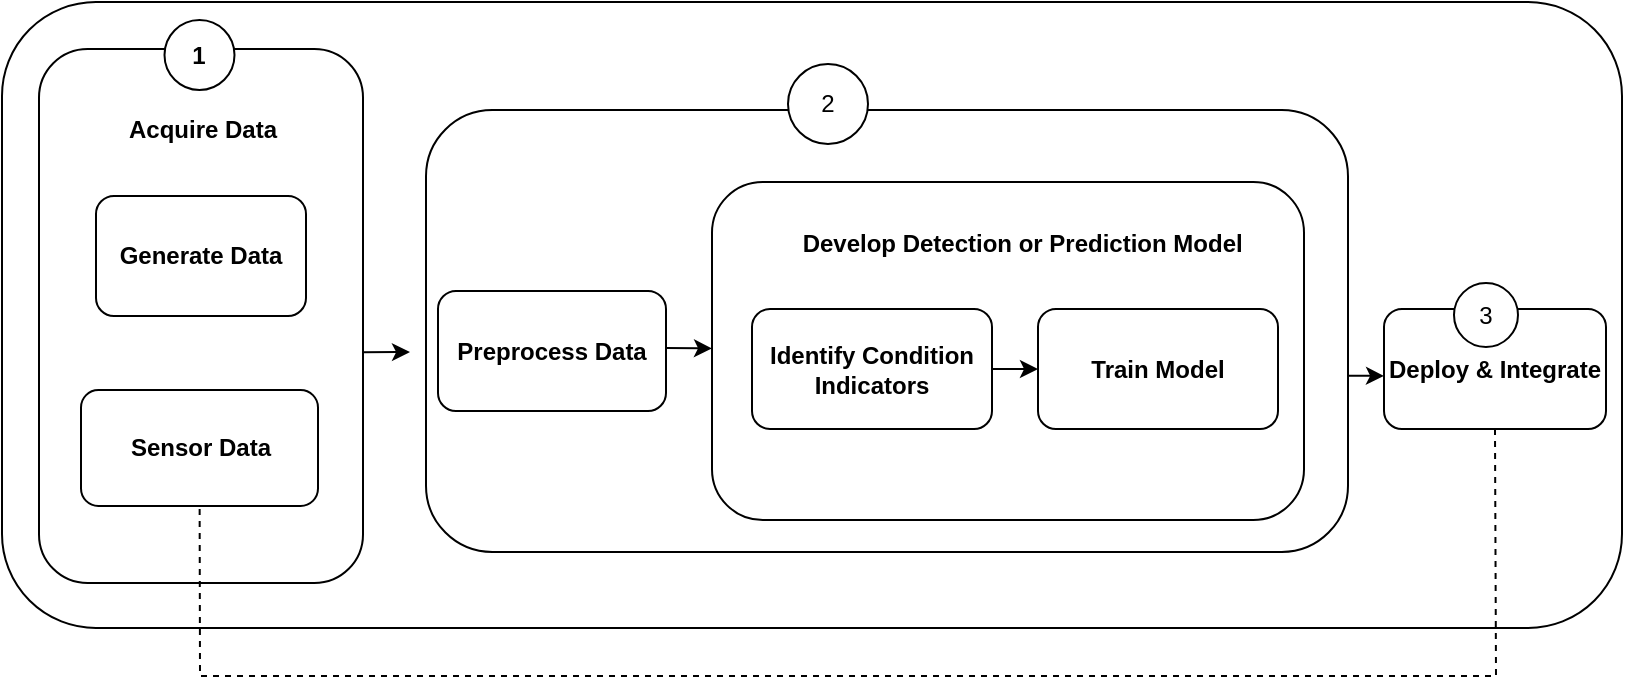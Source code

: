 <mxfile version="21.0.6" type="device"><diagram id="MEdFq5Is7lfL-F-FnAl4" name="Page-1"><mxGraphModel dx="1345" dy="808" grid="0" gridSize="10" guides="1" tooltips="1" connect="1" arrows="1" fold="1" page="1" pageScale="1" pageWidth="827" pageHeight="1169" math="0" shadow="0"><root><mxCell id="0"/><mxCell id="1" parent="0"/><mxCell id="jVUsn9h4pBsrP2jrIAmN-47" value="" style="rounded=1;whiteSpace=wrap;html=1;" vertex="1" parent="1"><mxGeometry x="7" y="393" width="810" height="313" as="geometry"/></mxCell><mxCell id="jVUsn9h4pBsrP2jrIAmN-48" value="" style="rounded=1;whiteSpace=wrap;html=1;rotation=-90;direction=south;" vertex="1" parent="1"><mxGeometry x="-27" y="469" width="267" height="162" as="geometry"/></mxCell><mxCell id="jVUsn9h4pBsrP2jrIAmN-49" value="&lt;b&gt;Generate Data&lt;/b&gt;" style="rounded=1;whiteSpace=wrap;html=1;" vertex="1" parent="1"><mxGeometry x="54" y="490" width="105" height="60" as="geometry"/></mxCell><mxCell id="jVUsn9h4pBsrP2jrIAmN-50" value="&lt;b&gt;Sensor Data&lt;/b&gt;" style="rounded=1;whiteSpace=wrap;html=1;" vertex="1" parent="1"><mxGeometry x="46.5" y="587" width="118.5" height="58" as="geometry"/></mxCell><mxCell id="jVUsn9h4pBsrP2jrIAmN-51" value="&lt;b&gt;Acquire Data&lt;/b&gt;" style="text;html=1;strokeColor=none;fillColor=none;align=center;verticalAlign=middle;whiteSpace=wrap;rounded=0;" vertex="1" parent="1"><mxGeometry x="54" y="442" width="107" height="30" as="geometry"/></mxCell><mxCell id="jVUsn9h4pBsrP2jrIAmN-52" value="&lt;b&gt;Deploy &amp;amp; Integrate&lt;/b&gt;" style="rounded=1;whiteSpace=wrap;html=1;" vertex="1" parent="1"><mxGeometry x="698" y="546.5" width="111" height="60" as="geometry"/></mxCell><mxCell id="jVUsn9h4pBsrP2jrIAmN-53" value="" style="rounded=1;whiteSpace=wrap;html=1;" vertex="1" parent="1"><mxGeometry x="219" y="447" width="461" height="221" as="geometry"/></mxCell><mxCell id="jVUsn9h4pBsrP2jrIAmN-54" value="&lt;b&gt;Preprocess Data&lt;/b&gt;" style="rounded=1;whiteSpace=wrap;html=1;" vertex="1" parent="1"><mxGeometry x="225" y="537.5" width="114" height="60" as="geometry"/></mxCell><mxCell id="jVUsn9h4pBsrP2jrIAmN-55" value="" style="rounded=1;whiteSpace=wrap;html=1;" vertex="1" parent="1"><mxGeometry x="362" y="483" width="296" height="169" as="geometry"/></mxCell><mxCell id="jVUsn9h4pBsrP2jrIAmN-56" value="&lt;b&gt;Develop Detection or Prediction Model&amp;nbsp;&lt;/b&gt;" style="text;html=1;strokeColor=none;fillColor=none;align=center;verticalAlign=middle;whiteSpace=wrap;rounded=0;" vertex="1" parent="1"><mxGeometry x="403" y="498.5" width="232" height="30" as="geometry"/></mxCell><mxCell id="jVUsn9h4pBsrP2jrIAmN-57" value="&lt;b&gt;Identify Condition Indicators&lt;/b&gt;" style="rounded=1;whiteSpace=wrap;html=1;" vertex="1" parent="1"><mxGeometry x="382" y="546.5" width="120" height="60" as="geometry"/></mxCell><mxCell id="jVUsn9h4pBsrP2jrIAmN-58" value="&lt;b&gt;Train Model&lt;/b&gt;" style="rounded=1;whiteSpace=wrap;html=1;" vertex="1" parent="1"><mxGeometry x="525" y="546.5" width="120" height="60" as="geometry"/></mxCell><mxCell id="jVUsn9h4pBsrP2jrIAmN-59" value="" style="endArrow=classic;html=1;rounded=0;exitX=0.999;exitY=0.568;exitDx=0;exitDy=0;exitPerimeter=0;" edge="1" parent="1" source="jVUsn9h4pBsrP2jrIAmN-48"><mxGeometry width="50" height="50" relative="1" as="geometry"><mxPoint x="311" y="507" as="sourcePoint"/><mxPoint x="211" y="568" as="targetPoint"/></mxGeometry></mxCell><mxCell id="jVUsn9h4pBsrP2jrIAmN-60" value="" style="endArrow=classic;html=1;rounded=0;exitX=1.001;exitY=0.475;exitDx=0;exitDy=0;exitPerimeter=0;" edge="1" parent="1" source="jVUsn9h4pBsrP2jrIAmN-54" target="jVUsn9h4pBsrP2jrIAmN-55"><mxGeometry width="50" height="50" relative="1" as="geometry"><mxPoint x="344" y="554" as="sourcePoint"/><mxPoint x="394" y="504" as="targetPoint"/></mxGeometry></mxCell><mxCell id="jVUsn9h4pBsrP2jrIAmN-61" value="" style="endArrow=classic;html=1;rounded=0;exitX=1;exitY=0.5;exitDx=0;exitDy=0;entryX=0;entryY=0.5;entryDx=0;entryDy=0;" edge="1" parent="1" source="jVUsn9h4pBsrP2jrIAmN-57" target="jVUsn9h4pBsrP2jrIAmN-58"><mxGeometry width="50" height="50" relative="1" as="geometry"><mxPoint x="386" y="598" as="sourcePoint"/><mxPoint x="485" y="568" as="targetPoint"/></mxGeometry></mxCell><mxCell id="jVUsn9h4pBsrP2jrIAmN-62" value="" style="endArrow=classic;html=1;rounded=0;exitX=1;exitY=0.601;exitDx=0;exitDy=0;exitPerimeter=0;entryX=0;entryY=0.558;entryDx=0;entryDy=0;entryPerimeter=0;" edge="1" parent="1" source="jVUsn9h4pBsrP2jrIAmN-53" target="jVUsn9h4pBsrP2jrIAmN-52"><mxGeometry width="50" height="50" relative="1" as="geometry"><mxPoint x="412" y="467" as="sourcePoint"/><mxPoint x="665" y="573" as="targetPoint"/></mxGeometry></mxCell><mxCell id="jVUsn9h4pBsrP2jrIAmN-63" value="" style="endArrow=none;dashed=1;html=1;rounded=0;exitX=0.5;exitY=1;exitDx=0;exitDy=0;" edge="1" parent="1" source="jVUsn9h4pBsrP2jrIAmN-52" target="jVUsn9h4pBsrP2jrIAmN-50"><mxGeometry width="50" height="50" relative="1" as="geometry"><mxPoint x="433" y="567" as="sourcePoint"/><mxPoint x="88.289" y="735" as="targetPoint"/><Array as="points"><mxPoint x="754" y="730"/><mxPoint x="106" y="730"/></Array></mxGeometry></mxCell><mxCell id="jVUsn9h4pBsrP2jrIAmN-65" value="&lt;b&gt;1&lt;/b&gt;" style="ellipse;whiteSpace=wrap;html=1;aspect=fixed;" vertex="1" parent="1"><mxGeometry x="88.25" y="402" width="35" height="35" as="geometry"/></mxCell><mxCell id="jVUsn9h4pBsrP2jrIAmN-66" value="2" style="ellipse;whiteSpace=wrap;html=1;aspect=fixed;" vertex="1" parent="1"><mxGeometry x="400" y="424" width="40" height="40" as="geometry"/></mxCell><mxCell id="jVUsn9h4pBsrP2jrIAmN-67" value="3" style="ellipse;whiteSpace=wrap;html=1;aspect=fixed;" vertex="1" parent="1"><mxGeometry x="733" y="533.5" width="32" height="32" as="geometry"/></mxCell></root></mxGraphModel></diagram></mxfile>